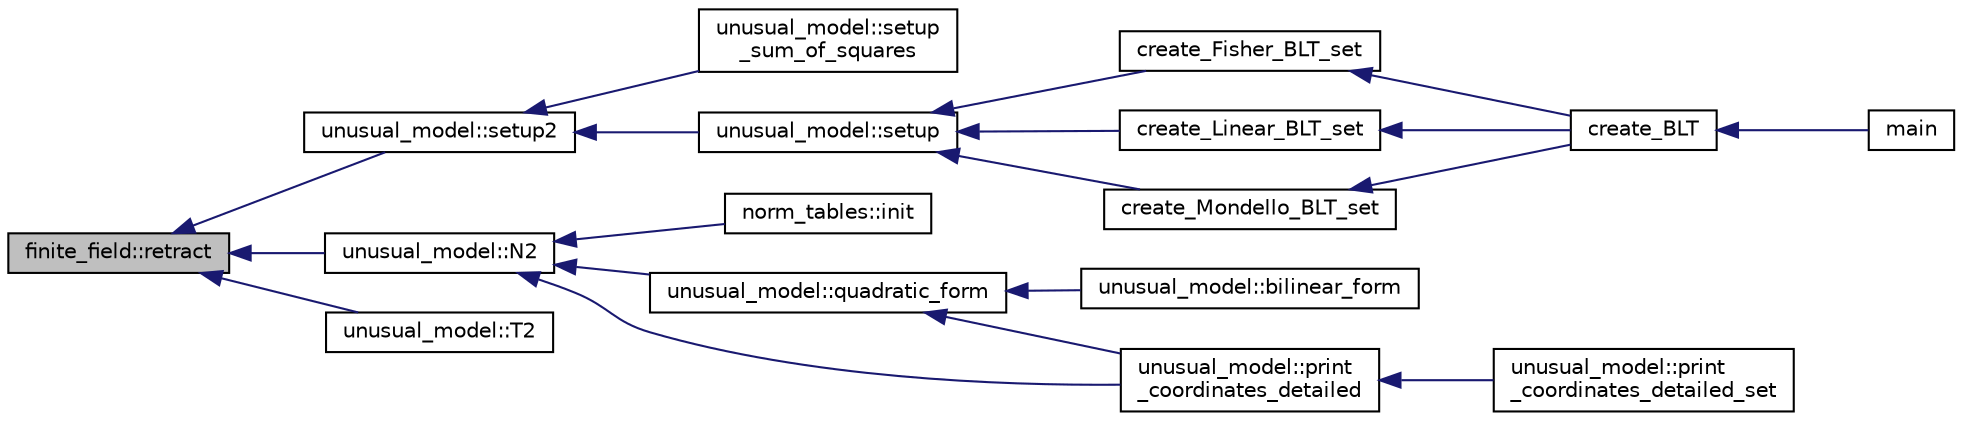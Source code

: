 digraph "finite_field::retract"
{
  edge [fontname="Helvetica",fontsize="10",labelfontname="Helvetica",labelfontsize="10"];
  node [fontname="Helvetica",fontsize="10",shape=record];
  rankdir="LR";
  Node17766 [label="finite_field::retract",height=0.2,width=0.4,color="black", fillcolor="grey75", style="filled", fontcolor="black"];
  Node17766 -> Node17767 [dir="back",color="midnightblue",fontsize="10",style="solid",fontname="Helvetica"];
  Node17767 [label="unusual_model::setup2",height=0.2,width=0.4,color="black", fillcolor="white", style="filled",URL="$dc/d50/classunusual__model.html#a00f7da705c24f863338828447abf7aae"];
  Node17767 -> Node17768 [dir="back",color="midnightblue",fontsize="10",style="solid",fontname="Helvetica"];
  Node17768 [label="unusual_model::setup\l_sum_of_squares",height=0.2,width=0.4,color="black", fillcolor="white", style="filled",URL="$dc/d50/classunusual__model.html#ab330b51451b34a5291ee5707ef725eff"];
  Node17767 -> Node17769 [dir="back",color="midnightblue",fontsize="10",style="solid",fontname="Helvetica"];
  Node17769 [label="unusual_model::setup",height=0.2,width=0.4,color="black", fillcolor="white", style="filled",URL="$dc/d50/classunusual__model.html#adb517fd342dd2ed2d0cc117211ac1c0d"];
  Node17769 -> Node17770 [dir="back",color="midnightblue",fontsize="10",style="solid",fontname="Helvetica"];
  Node17770 [label="create_Fisher_BLT_set",height=0.2,width=0.4,color="black", fillcolor="white", style="filled",URL="$d4/d67/geometry_8h.html#ad970fc96c238a422a64338691f8b91cc"];
  Node17770 -> Node17771 [dir="back",color="midnightblue",fontsize="10",style="solid",fontname="Helvetica"];
  Node17771 [label="create_BLT",height=0.2,width=0.4,color="black", fillcolor="white", style="filled",URL="$d4/d67/geometry_8h.html#a5a6f4081a90668e2e95f8e4886d241d9"];
  Node17771 -> Node17772 [dir="back",color="midnightblue",fontsize="10",style="solid",fontname="Helvetica"];
  Node17772 [label="main",height=0.2,width=0.4,color="black", fillcolor="white", style="filled",URL="$d4/d6e/make__something_8_c.html#a217dbf8b442f20279ea00b898af96f52"];
  Node17769 -> Node17773 [dir="back",color="midnightblue",fontsize="10",style="solid",fontname="Helvetica"];
  Node17773 [label="create_Linear_BLT_set",height=0.2,width=0.4,color="black", fillcolor="white", style="filled",URL="$d4/d67/geometry_8h.html#a9a35af1dd478ad49c6922240bfff89dd"];
  Node17773 -> Node17771 [dir="back",color="midnightblue",fontsize="10",style="solid",fontname="Helvetica"];
  Node17769 -> Node17774 [dir="back",color="midnightblue",fontsize="10",style="solid",fontname="Helvetica"];
  Node17774 [label="create_Mondello_BLT_set",height=0.2,width=0.4,color="black", fillcolor="white", style="filled",URL="$d4/d67/geometry_8h.html#ab6f68b0ad3b8ccc37d88073576930ea8"];
  Node17774 -> Node17771 [dir="back",color="midnightblue",fontsize="10",style="solid",fontname="Helvetica"];
  Node17766 -> Node17775 [dir="back",color="midnightblue",fontsize="10",style="solid",fontname="Helvetica"];
  Node17775 [label="unusual_model::N2",height=0.2,width=0.4,color="black", fillcolor="white", style="filled",URL="$dc/d50/classunusual__model.html#adc5ba7ec554cea0fcad289801286e3a0"];
  Node17775 -> Node17776 [dir="back",color="midnightblue",fontsize="10",style="solid",fontname="Helvetica"];
  Node17776 [label="norm_tables::init",height=0.2,width=0.4,color="black", fillcolor="white", style="filled",URL="$d8/d7c/classnorm__tables.html#a6b51503fa635de7a11cd9abb1cca331c"];
  Node17775 -> Node17777 [dir="back",color="midnightblue",fontsize="10",style="solid",fontname="Helvetica"];
  Node17777 [label="unusual_model::quadratic_form",height=0.2,width=0.4,color="black", fillcolor="white", style="filled",URL="$dc/d50/classunusual__model.html#ac7ab7b2188e8fa92768a878a726fbf9a"];
  Node17777 -> Node17778 [dir="back",color="midnightblue",fontsize="10",style="solid",fontname="Helvetica"];
  Node17778 [label="unusual_model::bilinear_form",height=0.2,width=0.4,color="black", fillcolor="white", style="filled",URL="$dc/d50/classunusual__model.html#a85eb45f85b0277a8da6743792f0ef053"];
  Node17777 -> Node17779 [dir="back",color="midnightblue",fontsize="10",style="solid",fontname="Helvetica"];
  Node17779 [label="unusual_model::print\l_coordinates_detailed",height=0.2,width=0.4,color="black", fillcolor="white", style="filled",URL="$dc/d50/classunusual__model.html#a0c4ba0e0f35a1220693020cf318e9f75"];
  Node17779 -> Node17780 [dir="back",color="midnightblue",fontsize="10",style="solid",fontname="Helvetica"];
  Node17780 [label="unusual_model::print\l_coordinates_detailed_set",height=0.2,width=0.4,color="black", fillcolor="white", style="filled",URL="$dc/d50/classunusual__model.html#a42a0d371727666bc006fc29d804c8d56"];
  Node17775 -> Node17779 [dir="back",color="midnightblue",fontsize="10",style="solid",fontname="Helvetica"];
  Node17766 -> Node17781 [dir="back",color="midnightblue",fontsize="10",style="solid",fontname="Helvetica"];
  Node17781 [label="unusual_model::T2",height=0.2,width=0.4,color="black", fillcolor="white", style="filled",URL="$dc/d50/classunusual__model.html#a7a2184617ec5c6662a21a338e0f4cd13"];
}
